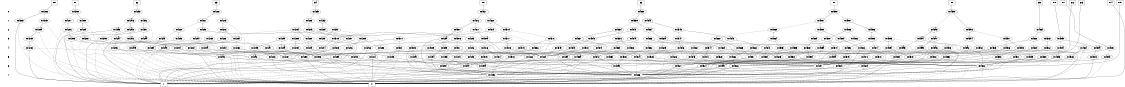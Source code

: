 digraph "DD" {
size = "7.5,10"
center = true;
edge [dir = none];
{ node [shape = plaintext];
  edge [style = invis];
  "CONST NODES" [style = invis];
" 0 " -> " 1 " -> " 2 " -> " 3 " -> " 4 " -> " 5 " -> " 6 " -> " 7 " -> "CONST NODES"; 
}
{ rank = same; node [shape = box]; edge [style = invis];
"F0" -> "F1" -> "F2" -> "F3" -> "F4" -> "F5" -> "F6" -> "F7" -> "F8" -> "F9" -> "F10" -> "F11" -> "F12" -> "F13" -> "F14" -> "F15"; }
{ rank = same; " 0 ";
"0x42b3";
"0x4298";
"0x428c";
"0x4398";
"0x4350";
"0x42ce";
"0x43b9";
"0x42f3";
"0x4321";
}
{ rank = same; " 1 ";
"0x4290";
"0x42b2";
"0x42a6";
"0x4285";
"0x4397";
"0x4320";
"0x434f";
"0x4391";
"0x428b";
"0x4297";
"0x42c1";
"0x42cd";
"0x42f2";
"0x42e5";
"0x433e";
"0x4312";
}
{ rank = same; " 2 ";
"0x42bc";
"0x4307";
"0x42cc";
"0x4296";
"0x43b8";
"0x428a";
"0x42dc";
"0x42a3";
"0x4390";
"0x4383";
"0x431d";
"0x42b1";
"0x4369";
"0x433d";
"0x4311";
"0x4396";
"0x42a5";
"0x434e";
"0x43a8";
"0x4334";
"0x43cf";
"0x42c0";
"0x42ef";
"0x428f";
"0x4348";
"0x42f1";
"0x42e4";
"0x431f";
}
{ rank = same; " 3 ";
"0x43a7";
"0x42e9";
"0x42e3";
"0x438f";
"0x4333";
"0x42db";
"0x43db";
"0x428e";
"0x42bf";
"0x4317";
"0x4347";
"0x42aa";
"0x4345";
"0x42cb";
"0x42be";
"0x432a";
"0x4395";
"0x4337";
"0x43ce";
"0x42b7";
"0x4299";
"0x42fa";
"0x4310";
"0x43a4";
"0x4306";
"0x43c5";
"0x430a";
"0x43b7";
"0x4295";
"0x4289";
"0x42bb";
"0x42a4";
"0x42e0";
"0x4382";
"0x431e";
"0x4380";
"0x42ca";
"0x434d";
"0x42f0";
"0x4364";
"0x42d3";
"0x4368";
"0x433c";
"0x431c";
"0x4393";
"0x438d";
"0x434c";
"0x42ee";
"0x43b4";
"0x42a2";
}
{ rank = same; " 4 ";
"0x43d4";
"0x4349";
"0x4392";
"0x42a1";
"0x428d";
"0x434b";
"0x42d9";
"0x435f";
"0x429c";
"0x4381";
"0x42e8";
"0x42bd";
"0x4338";
"0x43da";
"0x43a6";
"0x438c";
"0x43b5";
"0x42ed";
"0x437f";
"0x42ba";
"0x42b4";
"0x4313";
"0x4355";
"0x43e1";
"0x4294";
"0x43cd";
"0x43a5";
"0x4394";
"0x431b";
"0x433b";
"0x4305";
"0x4340";
"0x43a2";
"0x4288";
"0x4332";
"0x43b2";
"0x437d";
"0x4365";
"0x43c2";
"0x4316";
"0x43cb";
"0x42f9";
"0x429f";
"0x42ad";
"0x4344";
"0x43a3";
"0x43b3";
"0x4363";
"0x4367";
"0x42a9";
"0x42d6";
"0x43b6";
"0x4329";
"0x42c3";
"0x4346";
"0x42d2";
"0x4374";
"0x435a";
"0x430f";
"0x4309";
"0x42da";
"0x43c4";
"0x4336";
"0x430e";
"0x4301";
"0x432f";
"0x438e";
"0x42df";
"0x42b6";
}
{ rank = same; " 5 ";
"0x42fe";
"0x4373";
"0x43d3";
"0x4325";
"0x42de";
"0x42ac";
"0x433a";
"0x429b";
"0x42a8";
"0x438b";
"0x4331";
"0x4328";
"0x42f8";
"0x43e3";
"0x43e0";
"0x435b";
"0x4358";
"0x431a";
"0x4354";
"0x42cf";
"0x4300";
"0x42c4";
"0x432e";
"0x43d9";
"0x42ff";
"0x42fb";
"0x4343";
"0x42c2";
"0x439c";
"0x43c3";
"0x43cc";
"0x4330";
"0x4293";
"0x4287";
"0x43d8";
"0x43c1";
"0x4315";
"0x4323";
"0x4341";
"0x42b5";
"0x433f";
"0x4378";
"0x4362";
"0x4314";
"0x4375";
"0x429e";
"0x42d8";
"0x42f4";
"0x4370";
"0x4342";
"0x43ba";
"0x42d1";
"0x43dd";
}
{ rank = same; " 6 ";
"0x4327";
"0x42f5";
"0x4322";
"0x42ab";
"0x42a7";
"0x432b";
"0x429d";
"0x429a";
"0x432d";
"0x42f7";
"0x4326";
"0x4324";
}
{ rank = same; " 7 ";
"0x4286";
"0x4292";
}
{ rank = same; "CONST NODES";
{ node [shape = box]; "0x28c3";
"0x28c2";
}
}
"F0" -> "0x428c" [style = solid];
"F1" -> "0x4298" [style = solid];
"F2" -> "0x42b3" [style = solid];
"F3" -> "0x42ce" [style = solid];
"F4" -> "0x42f3" [style = solid];
"F5" -> "0x4321" [style = solid];
"F6" -> "0x4350" [style = solid];
"F7" -> "0x4398" [style = solid];
"F8" -> "0x43b9" [style = solid];
"F9" -> "0x43cf" [style = solid];
"F10" -> "0x43db" [style = solid];
"F11" -> "0x43e1" [style = solid];
"F12" -> "0x43e3" [style = solid];
"F13" -> "0x4327" [style = solid];
"F14" -> "0x28c3" [style = solid];
"F15" -> "0x4322" [style = solid];
"0x42b3" -> "0x42a6";
"0x42b3" -> "0x42b2" [style = dashed];
"0x4298" -> "0x4290";
"0x4298" -> "0x4297" [style = dashed];
"0x428c" -> "0x4285";
"0x428c" -> "0x428b" [style = dashed];
"0x4398" -> "0x4391";
"0x4398" -> "0x4397" [style = dashed];
"0x4350" -> "0x433e";
"0x4350" -> "0x434f" [style = dashed];
"0x42ce" -> "0x42c1";
"0x42ce" -> "0x42cd" [style = dashed];
"0x43b9" -> "0x43b8";
"0x43b9" -> "0x43a8" [style = dashed];
"0x42f3" -> "0x42e5";
"0x42f3" -> "0x42f2" [style = dashed];
"0x4321" -> "0x4312";
"0x4321" -> "0x4320" [style = dashed];
"0x4290" -> "0x428f";
"0x4290" -> "0x28c3" [style = dashed];
"0x42b2" -> "0x42b1";
"0x42b2" -> "0x28c3" [style = dashed];
"0x42a6" -> "0x42a3";
"0x42a6" -> "0x42a5" [style = dashed];
"0x4285" -> "0x28c2";
"0x4285" -> "0x28c3" [style = dashed];
"0x4397" -> "0x4396";
"0x4397" -> "0x4383" [style = dashed];
"0x4320" -> "0x431d";
"0x4320" -> "0x431f" [style = dashed];
"0x434f" -> "0x4348";
"0x434f" -> "0x434e" [style = dashed];
"0x4391" -> "0x4390";
"0x4391" -> "0x4369" [style = dashed];
"0x428b" -> "0x428a";
"0x428b" -> "0x28c3" [style = dashed];
"0x4297" -> "0x4296";
"0x4297" -> "0x28c3" [style = dashed];
"0x42c1" -> "0x42bc";
"0x42c1" -> "0x42c0" [style = dashed];
"0x42cd" -> "0x42cc";
"0x42cd" -> "0x28c3" [style = dashed];
"0x42f2" -> "0x42ef";
"0x42f2" -> "0x42f1" [style = dashed];
"0x42e5" -> "0x42dc";
"0x42e5" -> "0x42e4" [style = dashed];
"0x433e" -> "0x4334";
"0x433e" -> "0x433d" [style = dashed];
"0x4312" -> "0x4307";
"0x4312" -> "0x4311" [style = dashed];
"0x42bc" -> "0x42b7";
"0x42bc" -> "0x42bb" [style = dashed];
"0x4307" -> "0x42fa";
"0x4307" -> "0x4306" [style = dashed];
"0x42cc" -> "0x42ca";
"0x42cc" -> "0x42cb" [style = dashed];
"0x4296" -> "0x4295";
"0x4296" -> "0x28c2" [style = dashed];
"0x43b8" -> "0x43b4";
"0x43b8" -> "0x43b7" [style = dashed];
"0x428a" -> "0x4289";
"0x428a" -> "0x28c3" [style = dashed];
"0x42dc" -> "0x42d3";
"0x42dc" -> "0x42db" [style = dashed];
"0x42a3" -> "0x4299";
"0x42a3" -> "0x42a2" [style = dashed];
"0x4390" -> "0x438d";
"0x4390" -> "0x438f" [style = dashed];
"0x4383" -> "0x4380";
"0x4383" -> "0x4382" [style = dashed];
"0x431d" -> "0x4317";
"0x431d" -> "0x431c" [style = dashed];
"0x42b1" -> "0x4295";
"0x42b1" -> "0x42aa" [style = dashed];
"0x4369" -> "0x4364";
"0x4369" -> "0x4368" [style = dashed];
"0x433d" -> "0x4337";
"0x433d" -> "0x433c" [style = dashed];
"0x4311" -> "0x430a";
"0x4311" -> "0x4310" [style = dashed];
"0x4396" -> "0x4393";
"0x4396" -> "0x4395" [style = dashed];
"0x42a5" -> "0x28c2";
"0x42a5" -> "0x42a4" [style = dashed];
"0x434e" -> "0x434c";
"0x434e" -> "0x434d" [style = dashed];
"0x43a8" -> "0x43a4";
"0x43a8" -> "0x43a7" [style = dashed];
"0x4334" -> "0x432a";
"0x4334" -> "0x4333" [style = dashed];
"0x43cf" -> "0x43ce";
"0x43cf" -> "0x43c5" [style = dashed];
"0x42c0" -> "0x42be";
"0x42c0" -> "0x42bf" [style = dashed];
"0x42ef" -> "0x42e9";
"0x42ef" -> "0x42ee" [style = dashed];
"0x428f" -> "0x28c2";
"0x428f" -> "0x428e" [style = dashed];
"0x4348" -> "0x4345";
"0x4348" -> "0x4347" [style = dashed];
"0x42f1" -> "0x42f0";
"0x42f1" -> "0x28c3" [style = dashed];
"0x42e4" -> "0x42e0";
"0x42e4" -> "0x42e3" [style = dashed];
"0x431f" -> "0x431e";
"0x431f" -> "0x28c3" [style = dashed];
"0x43a7" -> "0x43a5";
"0x43a7" -> "0x43a6" [style = dashed];
"0x42e9" -> "0x42d6";
"0x42e9" -> "0x42e8" [style = dashed];
"0x42e3" -> "0x429f";
"0x42e3" -> "0x42bd" [style = dashed];
"0x438f" -> "0x438e";
"0x438f" -> "0x435a" [style = dashed];
"0x4333" -> "0x432f";
"0x4333" -> "0x4332" [style = dashed];
"0x42db" -> "0x42d9";
"0x42db" -> "0x42da" [style = dashed];
"0x43db" -> "0x43da";
"0x43db" -> "0x43d4" [style = dashed];
"0x428e" -> "0x428d";
"0x428e" -> "0x28c3" [style = dashed];
"0x42bf" -> "0x429f";
"0x42bf" -> "0x28c2" [style = dashed];
"0x4317" -> "0x4313";
"0x4317" -> "0x4316" [style = dashed];
"0x4347" -> "0x4346";
"0x4347" -> "0x4286" [style = dashed];
"0x42aa" -> "0x42a9";
"0x42aa" -> "0x28c3" [style = dashed];
"0x4345" -> "0x4340";
"0x4345" -> "0x4344" [style = dashed];
"0x42cb" -> "0x42ad";
"0x42cb" -> "0x28c3" [style = dashed];
"0x42be" -> "0x28c2";
"0x42be" -> "0x42bd" [style = dashed];
"0x432a" -> "0x4322";
"0x432a" -> "0x4329" [style = dashed];
"0x4395" -> "0x4394";
"0x4395" -> "0x4322" [style = dashed];
"0x4337" -> "0x4286";
"0x4337" -> "0x4336" [style = dashed];
"0x43ce" -> "0x43cb";
"0x43ce" -> "0x43cd" [style = dashed];
"0x42b7" -> "0x42b4";
"0x42b7" -> "0x42b6" [style = dashed];
"0x4299" -> "0x28c2";
"0x4299" -> "0x28c3" [style = dashed];
"0x42fa" -> "0x4286";
"0x42fa" -> "0x42f9" [style = dashed];
"0x4310" -> "0x430e";
"0x4310" -> "0x430f" [style = dashed];
"0x43a4" -> "0x43a2";
"0x43a4" -> "0x43a3" [style = dashed];
"0x4306" -> "0x4305";
"0x4306" -> "0x4301" [style = dashed];
"0x43c5" -> "0x43c2";
"0x43c5" -> "0x43c4" [style = dashed];
"0x430a" -> "0x42cf";
"0x430a" -> "0x4309" [style = dashed];
"0x43b7" -> "0x43b5";
"0x43b7" -> "0x43b6" [style = dashed];
"0x4295" -> "0x4294";
"0x4295" -> "0x28c2" [style = dashed];
"0x4289" -> "0x4288";
"0x4289" -> "0x28c3" [style = dashed];
"0x42bb" -> "0x42ba";
"0x42bb" -> "0x429f" [style = dashed];
"0x42a4" -> "0x429c";
"0x42a4" -> "0x28c3" [style = dashed];
"0x42e0" -> "0x42b4";
"0x42e0" -> "0x42df" [style = dashed];
"0x4382" -> "0x4381";
"0x4382" -> "0x28c3" [style = dashed];
"0x431e" -> "0x42b4";
"0x431e" -> "0x42a1" [style = dashed];
"0x4380" -> "0x437d";
"0x4380" -> "0x437f" [style = dashed];
"0x42ca" -> "0x4294";
"0x42ca" -> "0x42c3" [style = dashed];
"0x434d" -> "0x42b6";
"0x434d" -> "0x28c3" [style = dashed];
"0x42f0" -> "0x28c2";
"0x42f0" -> "0x428d" [style = dashed];
"0x4364" -> "0x435f";
"0x4364" -> "0x4363" [style = dashed];
"0x42d3" -> "0x42cf";
"0x42d3" -> "0x42d2" [style = dashed];
"0x4368" -> "0x4365";
"0x4368" -> "0x4367" [style = dashed];
"0x433c" -> "0x4338";
"0x433c" -> "0x433b" [style = dashed];
"0x431c" -> "0x431b";
"0x431c" -> "0x42cf" [style = dashed];
"0x4393" -> "0x4392";
"0x4393" -> "0x4374" [style = dashed];
"0x438d" -> "0x438c";
"0x438d" -> "0x4355" [style = dashed];
"0x434c" -> "0x4349";
"0x434c" -> "0x434b" [style = dashed];
"0x42ee" -> "0x42ed";
"0x42ee" -> "0x42b4" [style = dashed];
"0x43b4" -> "0x43b2";
"0x43b4" -> "0x43b3" [style = dashed];
"0x42a2" -> "0x42a1";
"0x42a2" -> "0x429c" [style = dashed];
"0x43d4" -> "0x43d3";
"0x43d4" -> "0x4287" [style = dashed];
"0x4349" -> "0x42cf";
"0x4349" -> "0x429b" [style = dashed];
"0x4392" -> "0x42f7";
"0x4392" -> "0x4375" [style = dashed];
"0x42a1" -> "0x4293";
"0x42a1" -> "0x28c2" [style = dashed];
"0x428d" -> "0x4287";
"0x428d" -> "0x28c3" [style = dashed];
"0x434b" -> "0x4293";
"0x434b" -> "0x28c3" [style = dashed];
"0x42d9" -> "0x42d8";
"0x42d9" -> "0x42ac" [style = dashed];
"0x435f" -> "0x4322";
"0x435f" -> "0x4325" [style = dashed];
"0x429c" -> "0x429b";
"0x429c" -> "0x28c3" [style = dashed];
"0x4381" -> "0x42cf";
"0x4381" -> "0x42de" [style = dashed];
"0x42e8" -> "0x42c4";
"0x42e8" -> "0x42cf" [style = dashed];
"0x42bd" -> "0x42b5";
"0x42bd" -> "0x28c3" [style = dashed];
"0x4338" -> "0x42ff";
"0x4338" -> "0x431a" [style = dashed];
"0x43da" -> "0x43d8";
"0x43da" -> "0x43d9" [style = dashed];
"0x43a6" -> "0x42cf";
"0x43a6" -> "0x28c3" [style = dashed];
"0x438c" -> "0x28c3";
"0x438c" -> "0x438b" [style = dashed];
"0x43b5" -> "0x42f7";
"0x43b5" -> "0x439c" [style = dashed];
"0x42ed" -> "0x42ac";
"0x42ed" -> "0x42b5" [style = dashed];
"0x437f" -> "0x4300";
"0x437f" -> "0x42cf" [style = dashed];
"0x42ba" -> "0x4293";
"0x42ba" -> "0x42a8" [style = dashed];
"0x42b4" -> "0x28c2";
"0x42b4" -> "0x28c3" [style = dashed];
"0x4313" -> "0x42ff";
"0x4313" -> "0x4300" [style = dashed];
"0x4355" -> "0x42c2";
"0x4355" -> "0x4354" [style = dashed];
"0x43e1" -> "0x43e0";
"0x43e1" -> "0x43dd" [style = dashed];
"0x4294" -> "0x28c3";
"0x4294" -> "0x4293" [style = dashed];
"0x43cd" -> "0x43cc";
"0x43cd" -> "0x4322" [style = dashed];
"0x43a5" -> "0x4286";
"0x43a5" -> "0x433a" [style = dashed];
"0x4394" -> "0x4373";
"0x4394" -> "0x4378" [style = dashed];
"0x431b" -> "0x431a";
"0x431b" -> "0x42d1" [style = dashed];
"0x433b" -> "0x433a";
"0x433b" -> "0x42cf" [style = dashed];
"0x4305" -> "0x4292";
"0x4305" -> "0x42fb" [style = dashed];
"0x4340" -> "0x4331";
"0x4340" -> "0x433f" [style = dashed];
"0x43a2" -> "0x4322";
"0x43a2" -> "0x4331" [style = dashed];
"0x4288" -> "0x28c2";
"0x4288" -> "0x4287" [style = dashed];
"0x4332" -> "0x4330";
"0x4332" -> "0x4331" [style = dashed];
"0x43b2" -> "0x28c3";
"0x43b2" -> "0x4354" [style = dashed];
"0x437d" -> "0x4286";
"0x437d" -> "0x42ff" [style = dashed];
"0x4365" -> "0x4331";
"0x4365" -> "0x4342" [style = dashed];
"0x43c2" -> "0x4325";
"0x43c2" -> "0x43c1" [style = dashed];
"0x4316" -> "0x4314";
"0x4316" -> "0x4315" [style = dashed];
"0x43cb" -> "0x438b";
"0x43cb" -> "0x43ba" [style = dashed];
"0x42f9" -> "0x42f4";
"0x42f9" -> "0x42f8" [style = dashed];
"0x429f" -> "0x429e";
"0x429f" -> "0x28c2" [style = dashed];
"0x42ad" -> "0x42ac";
"0x42ad" -> "0x28c2" [style = dashed];
"0x4344" -> "0x4341";
"0x4344" -> "0x4343" [style = dashed];
"0x43a3" -> "0x433f";
"0x43a3" -> "0x4286" [style = dashed];
"0x43b3" -> "0x431a";
"0x43b3" -> "0x42f7" [style = dashed];
"0x4363" -> "0x4362";
"0x4363" -> "0x4331" [style = dashed];
"0x4367" -> "0x4343";
"0x4367" -> "0x4286" [style = dashed];
"0x42a9" -> "0x42a8";
"0x42a9" -> "0x28c3" [style = dashed];
"0x42d6" -> "0x429b";
"0x42d6" -> "0x4293" [style = dashed];
"0x43b6" -> "0x4373";
"0x43b6" -> "0x4322" [style = dashed];
"0x4329" -> "0x4323";
"0x4329" -> "0x4328" [style = dashed];
"0x42c3" -> "0x42c2";
"0x42c3" -> "0x28c3" [style = dashed];
"0x4346" -> "0x4342";
"0x4346" -> "0x42f7" [style = dashed];
"0x42d2" -> "0x42cf";
"0x42d2" -> "0x42d1" [style = dashed];
"0x4374" -> "0x4370";
"0x4374" -> "0x4373" [style = dashed];
"0x435a" -> "0x4358";
"0x435a" -> "0x42f7" [style = dashed];
"0x430f" -> "0x42de";
"0x430f" -> "0x28c3" [style = dashed];
"0x4309" -> "0x42d1";
"0x4309" -> "0x4293" [style = dashed];
"0x42da" -> "0x429e";
"0x42da" -> "0x4287" [style = dashed];
"0x43c4" -> "0x43c3";
"0x43c4" -> "0x28c3" [style = dashed];
"0x4336" -> "0x42f8";
"0x4336" -> "0x4300" [style = dashed];
"0x430e" -> "0x429e";
"0x430e" -> "0x42a8" [style = dashed];
"0x4301" -> "0x42fe";
"0x4301" -> "0x4300" [style = dashed];
"0x432f" -> "0x4325";
"0x432f" -> "0x432e" [style = dashed];
"0x438e" -> "0x4354";
"0x438e" -> "0x435b" [style = dashed];
"0x42df" -> "0x42de";
"0x42df" -> "0x4287" [style = dashed];
"0x42b6" -> "0x28c2";
"0x42b6" -> "0x42b5" [style = dashed];
"0x42fe" -> "0x42a7";
"0x42fe" -> "0x429d" [style = dashed];
"0x4373" -> "0x4326";
"0x4373" -> "0x4322" [style = dashed];
"0x43d3" -> "0x4322";
"0x43d3" -> "0x4286" [style = dashed];
"0x4325" -> "0x4322";
"0x4325" -> "0x4324" [style = dashed];
"0x42de" -> "0x429d";
"0x42de" -> "0x28c2" [style = dashed];
"0x42ac" -> "0x42ab";
"0x42ac" -> "0x28c2" [style = dashed];
"0x433a" -> "0x429d";
"0x433a" -> "0x28c3" [style = dashed];
"0x429b" -> "0x28c2";
"0x429b" -> "0x429a" [style = dashed];
"0x42a8" -> "0x42a7";
"0x42a8" -> "0x28c3" [style = dashed];
"0x438b" -> "0x28c3";
"0x438b" -> "0x42ab" [style = dashed];
"0x4331" -> "0x4324";
"0x4331" -> "0x4327" [style = dashed];
"0x4328" -> "0x4326";
"0x4328" -> "0x4327" [style = dashed];
"0x42f8" -> "0x42f7";
"0x42f8" -> "0x429d" [style = dashed];
"0x43e3" -> "0x432d";
"0x43e3" -> "0x429a" [style = dashed];
"0x43e0" -> "0x42ab";
"0x43e0" -> "0x4322" [style = dashed];
"0x435b" -> "0x4292";
"0x435b" -> "0x42f5" [style = dashed];
"0x4358" -> "0x4286";
"0x4358" -> "0x42f7" [style = dashed];
"0x431a" -> "0x42ab";
"0x431a" -> "0x4286" [style = dashed];
"0x4354" -> "0x42ab";
"0x4354" -> "0x42a7" [style = dashed];
"0x42cf" -> "0x28c2";
"0x42cf" -> "0x28c3" [style = dashed];
"0x4300" -> "0x4292";
"0x4300" -> "0x429a" [style = dashed];
"0x42c4" -> "0x28c3";
"0x42c4" -> "0x4292" [style = dashed];
"0x432e" -> "0x4326";
"0x432e" -> "0x432d" [style = dashed];
"0x43d9" -> "0x42f7";
"0x43d9" -> "0x4322" [style = dashed];
"0x42ff" -> "0x4286";
"0x42ff" -> "0x429d" [style = dashed];
"0x42fb" -> "0x42f5";
"0x42fb" -> "0x4286" [style = dashed];
"0x4343" -> "0x42f7";
"0x4343" -> "0x4286" [style = dashed];
"0x42c2" -> "0x28c2";
"0x42c2" -> "0x4286" [style = dashed];
"0x439c" -> "0x432b";
"0x439c" -> "0x4322" [style = dashed];
"0x43c3" -> "0x4286";
"0x43c3" -> "0x28c2" [style = dashed];
"0x43cc" -> "0x42f7";
"0x43cc" -> "0x4326" [style = dashed];
"0x4330" -> "0x42f5";
"0x4330" -> "0x4327" [style = dashed];
"0x4293" -> "0x4292";
"0x4293" -> "0x28c2" [style = dashed];
"0x4287" -> "0x4286";
"0x4287" -> "0x28c3" [style = dashed];
"0x43d8" -> "0x28c3";
"0x43d8" -> "0x42f7" [style = dashed];
"0x43c1" -> "0x4327";
"0x43c1" -> "0x4286" [style = dashed];
"0x4315" -> "0x429a";
"0x4315" -> "0x28c2" [style = dashed];
"0x4323" -> "0x4322";
"0x4323" -> "0x42f5" [style = dashed];
"0x4341" -> "0x432b";
"0x4341" -> "0x4324" [style = dashed];
"0x42b5" -> "0x429a";
"0x42b5" -> "0x28c3" [style = dashed];
"0x433f" -> "0x4324";
"0x433f" -> "0x42f7" [style = dashed];
"0x4378" -> "0x432b";
"0x4378" -> "0x4326" [style = dashed];
"0x4362" -> "0x4326";
"0x4362" -> "0x42f7" [style = dashed];
"0x4314" -> "0x42a7";
"0x4314" -> "0x4292" [style = dashed];
"0x4375" -> "0x42f7";
"0x4375" -> "0x432b" [style = dashed];
"0x429e" -> "0x28c3";
"0x429e" -> "0x429d" [style = dashed];
"0x42d8" -> "0x4292";
"0x42d8" -> "0x4286" [style = dashed];
"0x42f4" -> "0x4286";
"0x42f4" -> "0x42a7" [style = dashed];
"0x4370" -> "0x42f5";
"0x4370" -> "0x432d" [style = dashed];
"0x4342" -> "0x42f5";
"0x4342" -> "0x4292" [style = dashed];
"0x43ba" -> "0x42a7";
"0x43ba" -> "0x42f7" [style = dashed];
"0x42d1" -> "0x429d";
"0x42d1" -> "0x429a" [style = dashed];
"0x43dd" -> "0x4324";
"0x43dd" -> "0x28c3" [style = dashed];
"0x4327" -> "0x28c3";
"0x4327" -> "0x4286" [style = dashed];
"0x42f5" -> "0x4286";
"0x42f5" -> "0x4292" [style = dashed];
"0x4322" -> "0x28c2";
"0x4322" -> "0x28c3" [style = dashed];
"0x42ab" -> "0x28c3";
"0x42ab" -> "0x4292" [style = dashed];
"0x42a7" -> "0x28c2";
"0x42a7" -> "0x4286" [style = dashed];
"0x432b" -> "0x4286";
"0x432b" -> "0x28c2" [style = dashed];
"0x429d" -> "0x4292";
"0x429d" -> "0x28c2" [style = dashed];
"0x429a" -> "0x4286";
"0x429a" -> "0x28c3" [style = dashed];
"0x432d" -> "0x4292";
"0x432d" -> "0x28c3" [style = dashed];
"0x42f7" -> "0x4292";
"0x42f7" -> "0x4286" [style = dashed];
"0x4326" -> "0x28c3";
"0x4326" -> "0x28c2" [style = dashed];
"0x4324" -> "0x28c2";
"0x4324" -> "0x4292" [style = dashed];
"0x4286" -> "0x28c2";
"0x4286" -> "0x28c3" [style = dashed];
"0x4292" -> "0x28c3";
"0x4292" -> "0x28c2" [style = dashed];
"0x28c3" [label = "0"];
"0x28c2" [label = "1"];
}
